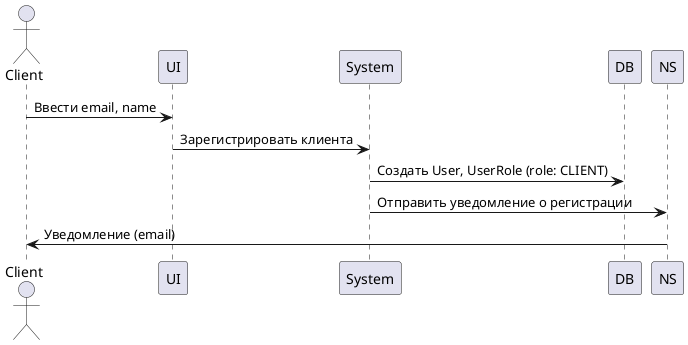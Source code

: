 @startuml
actor Client
Client -> UI: Ввести email, name
UI -> System: Зарегистрировать клиента
System -> DB: Создать User, UserRole (role: CLIENT)
System -> NS: Отправить уведомление о регистрации
NS -> Client: Уведомление (email)
@enduml